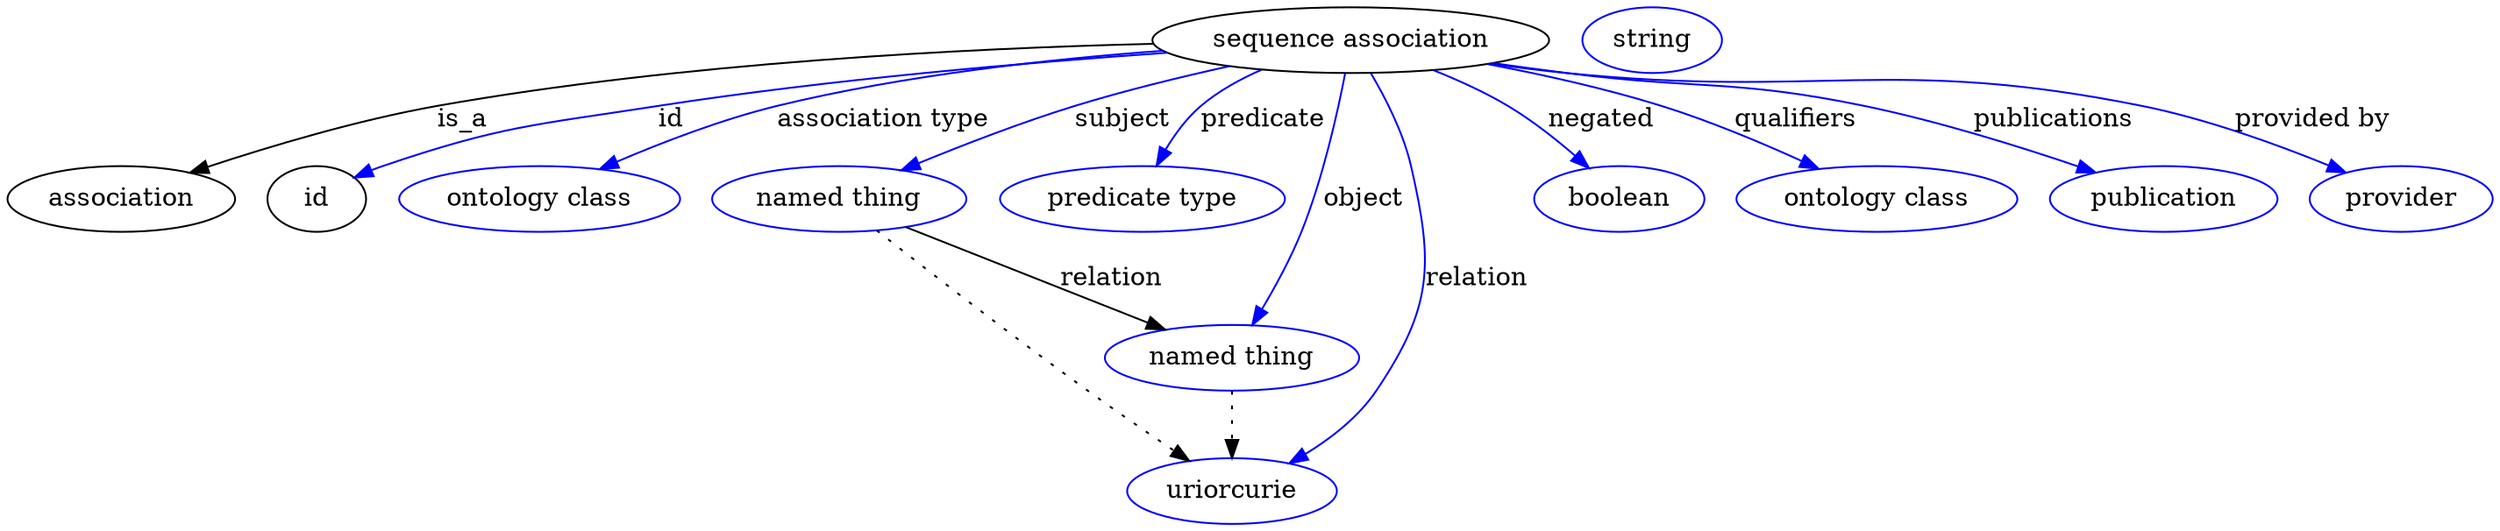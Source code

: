 digraph {
	graph [bb="0,0,1141.3,283"];
	node [label="\N"];
	"sequence association"	 [height=0.5,
		label="sequence association",
		pos="617.05,265",
		width=2.347];
	association	 [height=0.5,
		pos="50.046,178",
		width=1.3902];
	"sequence association" -> association	 [label=is_a,
		lp="225.05,221.5",
		pos="e,84.68,191.13 532.95,262.68 450.91,259.2 322.92,250.54 214.05,229 172.69,220.82 127,206.12 94.368,194.6"];
	id	 [height=0.5,
		pos="145.05,178",
		width=0.75];
	"sequence association" -> id	 [color=blue,
		label=id,
		lp="323.55,221.5",
		pos="e,166.01,189.48 538.92,258.11 478.38,252.16 392.53,242.41 318.05,229 256.41,217.9 239.88,217.48 181.05,196 179.17,195.32 177.27,\
194.56 175.37,193.76",
		style=solid];
	"association type"	 [color=blue,
		height=0.5,
		label="ontology class",
		pos="252.05,178",
		width=1.7151];
	"sequence association" -> "association type"	 [color=blue,
		label="association type",
		lp="417.05,221.5",
		pos="e,283.11,193.67 538.25,258.47 489.93,253.21 427.17,244.14 373.05,229 345.26,221.23 315.37,208.68 292.25,197.97",
		style=solid];
	subject	 [color=blue,
		height=0.5,
		label="named thing",
		pos="387.05,178",
		width=1.5346];
	"sequence association" -> subject	 [color=blue,
		label=subject,
		lp="518.55,221.5",
		pos="e,417.49,193.17 565.15,250.77 544.39,244.66 520.38,237.07 499.05,229 474.5,219.71 447.73,207.6 426.51,197.51",
		style=solid];
	predicate	 [color=blue,
		height=0.5,
		label="predicate type",
		pos="521.05,178",
		width=1.679];
	"sequence association" -> predicate	 [color=blue,
		label=predicate,
		lp="578.05,221.5",
		pos="e,529.52,196.09 580.69,248.65 571.04,243.26 561.07,236.65 553.05,229 545.82,222.11 539.54,213.27 534.49,204.89",
		style=solid];
	object	 [color=blue,
		height=0.5,
		label="named thing",
		pos="565.05,91",
		width=1.5346];
	"sequence association" -> object	 [color=blue,
		label=object,
		lp="618.05,178",
		pos="e,572.1,109 612.98,247.02 608.09,225.99 599.38,190.21 590.05,160 585.77,146.17 580.37,131.02 575.68,118.45",
		style=solid];
	relation	 [color=blue,
		height=0.5,
		label=uriorcurie,
		pos="565.05,18",
		width=1.2638];
	"sequence association" -> relation	 [color=blue,
		label=relation,
		lp="668.05,134.5",
		pos="e,590.46,33.075 624.51,246.92 629.74,233.21 636.28,213.77 639.05,196 647.48,141.8 654.74,121.45 629.05,73 621.98,59.669 610.23,48.162 \
598.72,39.169",
		style=solid];
	negated	 [color=blue,
		height=0.5,
		label=boolean,
		pos="745.05,178",
		width=1.0652];
	"sequence association" -> negated	 [color=blue,
		label=negated,
		lp="732.55,221.5",
		pos="e,730.34,195.1 657.09,249.07 669.11,243.49 682.03,236.68 693.05,229 703.9,221.43 714.58,211.52 723.4,202.45",
		style=solid];
	qualifiers	 [color=blue,
		height=0.5,
		label="ontology class",
		pos="863.05,178",
		width=1.7151];
	"sequence association" -> qualifiers	 [color=blue,
		label=qualifiers,
		lp="820.05,221.5",
		pos="e,833.87,194.15 677.55,252.39 702.79,246.4 732.19,238.47 758.05,229 780.88,220.64 805.38,208.91 824.96,198.81",
		style=solid];
	publications	 [color=blue,
		height=0.5,
		label=publication,
		pos="993.05,178",
		width=1.3902];
	"sequence association" -> publications	 [color=blue,
		label=publications,
		lp="932.55,221.5",
		pos="e,960.71,191.79 678.48,252.54 688.99,250.57 699.82,248.65 710.05,247 771.98,237.03 789.04,243.62 850.05,229 884.9,220.65 923.07,\
206.78 951.2,195.61",
		style=solid];
	"provided by"	 [color=blue,
		height=0.5,
		label=provider,
		pos="1101,178",
		width=1.1193];
	"sequence association" -> "provided by"	 [color=blue,
		label="provided by",
		lp="1051,221.5",
		pos="e,1073.7,191.46 677.4,252.21 688.23,250.23 699.45,248.39 710.05,247 824.9,231.97 857.01,254.3 970.05,229 1003,221.63 1038.6,207.33 \
1064.3,195.75",
		style=solid];
	association_id	 [color=blue,
		height=0.5,
		label=string,
		pos="750.05,265",
		width=0.84854];
	subject -> object	 [label=relation,
		lp="508.05,134.5",
		pos="e,534.4,105.98 418.05,162.85 447.79,148.31 492.82,126.3 525.2,110.47"];
	subject -> relation	 [pos="e,545.57,34.435 405.43,160.71 427.81,139.73 466.87,103.41 501.05,73 512.94,62.421 526.26,50.916 537.66,41.177",
		style=dotted];
	object -> relation	 [pos="e,565.05,36.09 565.05,72.955 565.05,64.883 565.05,55.176 565.05,46.182",
		style=dotted];
}
